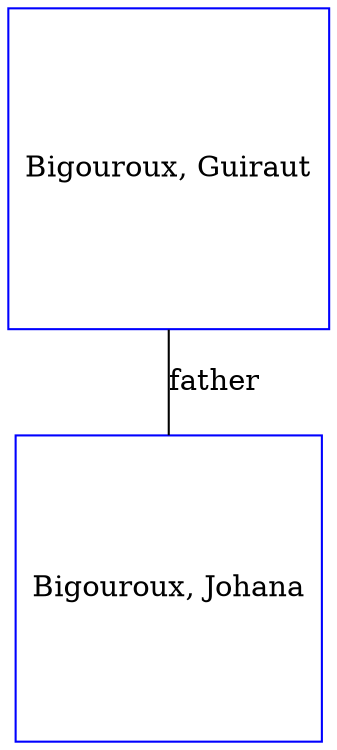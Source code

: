 digraph D {
    edge [dir=none];    node [shape=box];    "024453"   [label="Bigouroux, Guiraut", shape=box, regular=1, color="blue"] ;
"024452"   [label="Bigouroux, Johana", shape=box, regular=1, color="blue"] ;
024453->024452 [label="father",arrowsize=0.0]; 
}